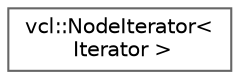 digraph "Graphical Class Hierarchy"
{
 // LATEX_PDF_SIZE
  bgcolor="transparent";
  edge [fontname=Helvetica,fontsize=10,labelfontname=Helvetica,labelfontsize=10];
  node [fontname=Helvetica,fontsize=10,shape=box,height=0.2,width=0.4];
  rankdir="LR";
  Node0 [label="vcl::NodeIterator\<\l Iterator \>",height=0.2,width=0.4,color="grey40", fillcolor="white", style="filled",URL="$classvcl_1_1NodeIterator.html",tooltip=" "];
}
